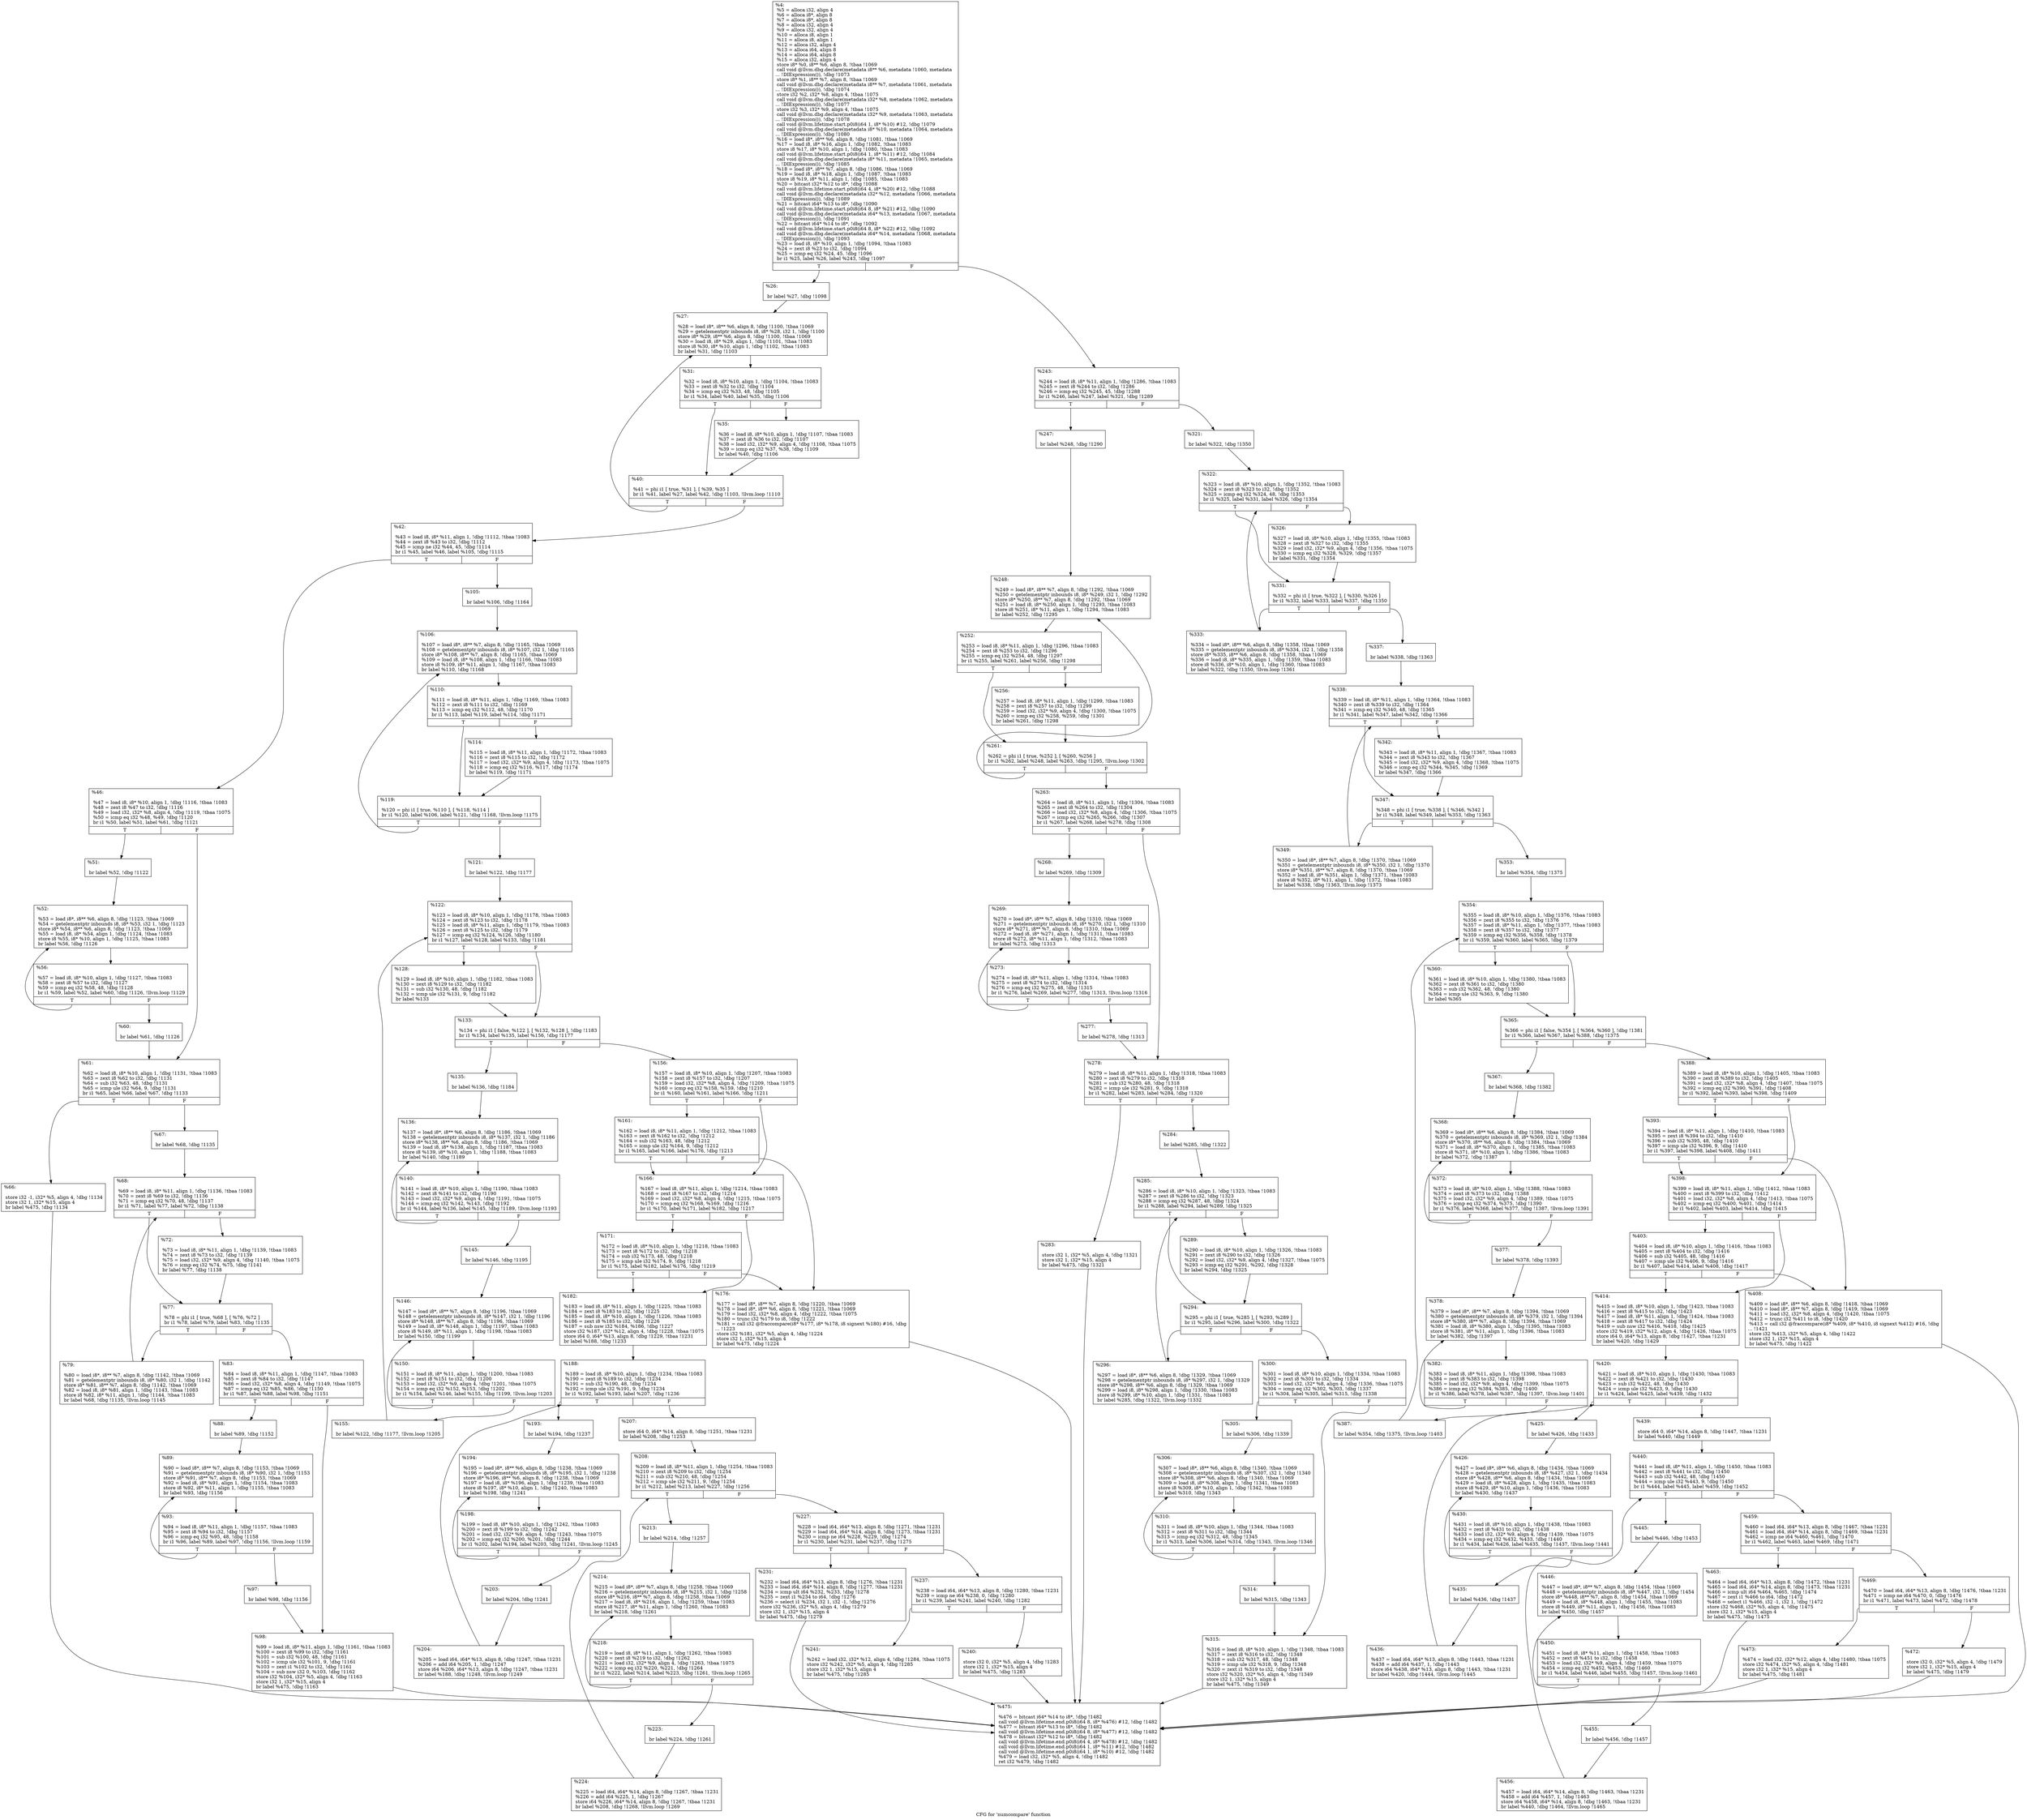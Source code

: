 digraph "CFG for 'numcompare' function" {
	label="CFG for 'numcompare' function";

	Node0xa3e6a0 [shape=record,label="{%4:\l  %5 = alloca i32, align 4\l  %6 = alloca i8*, align 8\l  %7 = alloca i8*, align 8\l  %8 = alloca i32, align 4\l  %9 = alloca i32, align 4\l  %10 = alloca i8, align 1\l  %11 = alloca i8, align 1\l  %12 = alloca i32, align 4\l  %13 = alloca i64, align 8\l  %14 = alloca i64, align 8\l  %15 = alloca i32, align 4\l  store i8* %0, i8** %6, align 8, !tbaa !1069\l  call void @llvm.dbg.declare(metadata i8** %6, metadata !1060, metadata\l... !DIExpression()), !dbg !1073\l  store i8* %1, i8** %7, align 8, !tbaa !1069\l  call void @llvm.dbg.declare(metadata i8** %7, metadata !1061, metadata\l... !DIExpression()), !dbg !1074\l  store i32 %2, i32* %8, align 4, !tbaa !1075\l  call void @llvm.dbg.declare(metadata i32* %8, metadata !1062, metadata\l... !DIExpression()), !dbg !1077\l  store i32 %3, i32* %9, align 4, !tbaa !1075\l  call void @llvm.dbg.declare(metadata i32* %9, metadata !1063, metadata\l... !DIExpression()), !dbg !1078\l  call void @llvm.lifetime.start.p0i8(i64 1, i8* %10) #12, !dbg !1079\l  call void @llvm.dbg.declare(metadata i8* %10, metadata !1064, metadata\l... !DIExpression()), !dbg !1080\l  %16 = load i8*, i8** %6, align 8, !dbg !1081, !tbaa !1069\l  %17 = load i8, i8* %16, align 1, !dbg !1082, !tbaa !1083\l  store i8 %17, i8* %10, align 1, !dbg !1080, !tbaa !1083\l  call void @llvm.lifetime.start.p0i8(i64 1, i8* %11) #12, !dbg !1084\l  call void @llvm.dbg.declare(metadata i8* %11, metadata !1065, metadata\l... !DIExpression()), !dbg !1085\l  %18 = load i8*, i8** %7, align 8, !dbg !1086, !tbaa !1069\l  %19 = load i8, i8* %18, align 1, !dbg !1087, !tbaa !1083\l  store i8 %19, i8* %11, align 1, !dbg !1085, !tbaa !1083\l  %20 = bitcast i32* %12 to i8*, !dbg !1088\l  call void @llvm.lifetime.start.p0i8(i64 4, i8* %20) #12, !dbg !1088\l  call void @llvm.dbg.declare(metadata i32* %12, metadata !1066, metadata\l... !DIExpression()), !dbg !1089\l  %21 = bitcast i64* %13 to i8*, !dbg !1090\l  call void @llvm.lifetime.start.p0i8(i64 8, i8* %21) #12, !dbg !1090\l  call void @llvm.dbg.declare(metadata i64* %13, metadata !1067, metadata\l... !DIExpression()), !dbg !1091\l  %22 = bitcast i64* %14 to i8*, !dbg !1092\l  call void @llvm.lifetime.start.p0i8(i64 8, i8* %22) #12, !dbg !1092\l  call void @llvm.dbg.declare(metadata i64* %14, metadata !1068, metadata\l... !DIExpression()), !dbg !1093\l  %23 = load i8, i8* %10, align 1, !dbg !1094, !tbaa !1083\l  %24 = zext i8 %23 to i32, !dbg !1094\l  %25 = icmp eq i32 %24, 45, !dbg !1096\l  br i1 %25, label %26, label %243, !dbg !1097\l|{<s0>T|<s1>F}}"];
	Node0xa3e6a0:s0 -> Node0xa3f510;
	Node0xa3e6a0:s1 -> Node0xa40910;
	Node0xa3f510 [shape=record,label="{%26:\l\l  br label %27, !dbg !1098\l}"];
	Node0xa3f510 -> Node0xa3f560;
	Node0xa3f560 [shape=record,label="{%27:\l\l  %28 = load i8*, i8** %6, align 8, !dbg !1100, !tbaa !1069\l  %29 = getelementptr inbounds i8, i8* %28, i32 1, !dbg !1100\l  store i8* %29, i8** %6, align 8, !dbg !1100, !tbaa !1069\l  %30 = load i8, i8* %29, align 1, !dbg !1101, !tbaa !1083\l  store i8 %30, i8* %10, align 1, !dbg !1102, !tbaa !1083\l  br label %31, !dbg !1103\l}"];
	Node0xa3f560 -> Node0xa3f5b0;
	Node0xa3f5b0 [shape=record,label="{%31:\l\l  %32 = load i8, i8* %10, align 1, !dbg !1104, !tbaa !1083\l  %33 = zext i8 %32 to i32, !dbg !1104\l  %34 = icmp eq i32 %33, 48, !dbg !1105\l  br i1 %34, label %40, label %35, !dbg !1106\l|{<s0>T|<s1>F}}"];
	Node0xa3f5b0:s0 -> Node0xa3f650;
	Node0xa3f5b0:s1 -> Node0xa3f600;
	Node0xa3f600 [shape=record,label="{%35:\l\l  %36 = load i8, i8* %10, align 1, !dbg !1107, !tbaa !1083\l  %37 = zext i8 %36 to i32, !dbg !1107\l  %38 = load i32, i32* %9, align 4, !dbg !1108, !tbaa !1075\l  %39 = icmp eq i32 %37, %38, !dbg !1109\l  br label %40, !dbg !1106\l}"];
	Node0xa3f600 -> Node0xa3f650;
	Node0xa3f650 [shape=record,label="{%40:\l\l  %41 = phi i1 [ true, %31 ], [ %39, %35 ]\l  br i1 %41, label %27, label %42, !dbg !1103, !llvm.loop !1110\l|{<s0>T|<s1>F}}"];
	Node0xa3f650:s0 -> Node0xa3f560;
	Node0xa3f650:s1 -> Node0xa3f6a0;
	Node0xa3f6a0 [shape=record,label="{%42:\l\l  %43 = load i8, i8* %11, align 1, !dbg !1112, !tbaa !1083\l  %44 = zext i8 %43 to i32, !dbg !1112\l  %45 = icmp ne i32 %44, 45, !dbg !1114\l  br i1 %45, label %46, label %105, !dbg !1115\l|{<s0>T|<s1>F}}"];
	Node0xa3f6a0:s0 -> Node0xa3f6f0;
	Node0xa3f6a0:s1 -> Node0xa3fc90;
	Node0xa3f6f0 [shape=record,label="{%46:\l\l  %47 = load i8, i8* %10, align 1, !dbg !1116, !tbaa !1083\l  %48 = zext i8 %47 to i32, !dbg !1116\l  %49 = load i32, i32* %8, align 4, !dbg !1119, !tbaa !1075\l  %50 = icmp eq i32 %48, %49, !dbg !1120\l  br i1 %50, label %51, label %61, !dbg !1121\l|{<s0>T|<s1>F}}"];
	Node0xa3f6f0:s0 -> Node0xa3f740;
	Node0xa3f6f0:s1 -> Node0xa3f880;
	Node0xa3f740 [shape=record,label="{%51:\l\l  br label %52, !dbg !1122\l}"];
	Node0xa3f740 -> Node0xa3f790;
	Node0xa3f790 [shape=record,label="{%52:\l\l  %53 = load i8*, i8** %6, align 8, !dbg !1123, !tbaa !1069\l  %54 = getelementptr inbounds i8, i8* %53, i32 1, !dbg !1123\l  store i8* %54, i8** %6, align 8, !dbg !1123, !tbaa !1069\l  %55 = load i8, i8* %54, align 1, !dbg !1124, !tbaa !1083\l  store i8 %55, i8* %10, align 1, !dbg !1125, !tbaa !1083\l  br label %56, !dbg !1126\l}"];
	Node0xa3f790 -> Node0xa3f7e0;
	Node0xa3f7e0 [shape=record,label="{%56:\l\l  %57 = load i8, i8* %10, align 1, !dbg !1127, !tbaa !1083\l  %58 = zext i8 %57 to i32, !dbg !1127\l  %59 = icmp eq i32 %58, 48, !dbg !1128\l  br i1 %59, label %52, label %60, !dbg !1126, !llvm.loop !1129\l|{<s0>T|<s1>F}}"];
	Node0xa3f7e0:s0 -> Node0xa3f790;
	Node0xa3f7e0:s1 -> Node0xa3f830;
	Node0xa3f830 [shape=record,label="{%60:\l\l  br label %61, !dbg !1126\l}"];
	Node0xa3f830 -> Node0xa3f880;
	Node0xa3f880 [shape=record,label="{%61:\l\l  %62 = load i8, i8* %10, align 1, !dbg !1131, !tbaa !1083\l  %63 = zext i8 %62 to i32, !dbg !1131\l  %64 = sub i32 %63, 48, !dbg !1131\l  %65 = icmp ule i32 %64, 9, !dbg !1131\l  br i1 %65, label %66, label %67, !dbg !1133\l|{<s0>T|<s1>F}}"];
	Node0xa3f880:s0 -> Node0xa3f8d0;
	Node0xa3f880:s1 -> Node0xa3f920;
	Node0xa3f8d0 [shape=record,label="{%66:\l\l  store i32 -1, i32* %5, align 4, !dbg !1134\l  store i32 1, i32* %15, align 4\l  br label %475, !dbg !1134\l}"];
	Node0xa3f8d0 -> Node0xa41ea0;
	Node0xa3f920 [shape=record,label="{%67:\l\l  br label %68, !dbg !1135\l}"];
	Node0xa3f920 -> Node0xa3f970;
	Node0xa3f970 [shape=record,label="{%68:\l\l  %69 = load i8, i8* %11, align 1, !dbg !1136, !tbaa !1083\l  %70 = zext i8 %69 to i32, !dbg !1136\l  %71 = icmp eq i32 %70, 48, !dbg !1137\l  br i1 %71, label %77, label %72, !dbg !1138\l|{<s0>T|<s1>F}}"];
	Node0xa3f970:s0 -> Node0xa3fa10;
	Node0xa3f970:s1 -> Node0xa3f9c0;
	Node0xa3f9c0 [shape=record,label="{%72:\l\l  %73 = load i8, i8* %11, align 1, !dbg !1139, !tbaa !1083\l  %74 = zext i8 %73 to i32, !dbg !1139\l  %75 = load i32, i32* %9, align 4, !dbg !1140, !tbaa !1075\l  %76 = icmp eq i32 %74, %75, !dbg !1141\l  br label %77, !dbg !1138\l}"];
	Node0xa3f9c0 -> Node0xa3fa10;
	Node0xa3fa10 [shape=record,label="{%77:\l\l  %78 = phi i1 [ true, %68 ], [ %76, %72 ]\l  br i1 %78, label %79, label %83, !dbg !1135\l|{<s0>T|<s1>F}}"];
	Node0xa3fa10:s0 -> Node0xa3fa60;
	Node0xa3fa10:s1 -> Node0xa3fab0;
	Node0xa3fa60 [shape=record,label="{%79:\l\l  %80 = load i8*, i8** %7, align 8, !dbg !1142, !tbaa !1069\l  %81 = getelementptr inbounds i8, i8* %80, i32 1, !dbg !1142\l  store i8* %81, i8** %7, align 8, !dbg !1142, !tbaa !1069\l  %82 = load i8, i8* %81, align 1, !dbg !1143, !tbaa !1083\l  store i8 %82, i8* %11, align 1, !dbg !1144, !tbaa !1083\l  br label %68, !dbg !1135, !llvm.loop !1145\l}"];
	Node0xa3fa60 -> Node0xa3f970;
	Node0xa3fab0 [shape=record,label="{%83:\l\l  %84 = load i8, i8* %11, align 1, !dbg !1147, !tbaa !1083\l  %85 = zext i8 %84 to i32, !dbg !1147\l  %86 = load i32, i32* %8, align 4, !dbg !1149, !tbaa !1075\l  %87 = icmp eq i32 %85, %86, !dbg !1150\l  br i1 %87, label %88, label %98, !dbg !1151\l|{<s0>T|<s1>F}}"];
	Node0xa3fab0:s0 -> Node0xa3fb00;
	Node0xa3fab0:s1 -> Node0xa3fc40;
	Node0xa3fb00 [shape=record,label="{%88:\l\l  br label %89, !dbg !1152\l}"];
	Node0xa3fb00 -> Node0xa3fb50;
	Node0xa3fb50 [shape=record,label="{%89:\l\l  %90 = load i8*, i8** %7, align 8, !dbg !1153, !tbaa !1069\l  %91 = getelementptr inbounds i8, i8* %90, i32 1, !dbg !1153\l  store i8* %91, i8** %7, align 8, !dbg !1153, !tbaa !1069\l  %92 = load i8, i8* %91, align 1, !dbg !1154, !tbaa !1083\l  store i8 %92, i8* %11, align 1, !dbg !1155, !tbaa !1083\l  br label %93, !dbg !1156\l}"];
	Node0xa3fb50 -> Node0xa3fba0;
	Node0xa3fba0 [shape=record,label="{%93:\l\l  %94 = load i8, i8* %11, align 1, !dbg !1157, !tbaa !1083\l  %95 = zext i8 %94 to i32, !dbg !1157\l  %96 = icmp eq i32 %95, 48, !dbg !1158\l  br i1 %96, label %89, label %97, !dbg !1156, !llvm.loop !1159\l|{<s0>T|<s1>F}}"];
	Node0xa3fba0:s0 -> Node0xa3fb50;
	Node0xa3fba0:s1 -> Node0xa3fbf0;
	Node0xa3fbf0 [shape=record,label="{%97:\l\l  br label %98, !dbg !1156\l}"];
	Node0xa3fbf0 -> Node0xa3fc40;
	Node0xa3fc40 [shape=record,label="{%98:\l\l  %99 = load i8, i8* %11, align 1, !dbg !1161, !tbaa !1083\l  %100 = zext i8 %99 to i32, !dbg !1161\l  %101 = sub i32 %100, 48, !dbg !1161\l  %102 = icmp ule i32 %101, 9, !dbg !1161\l  %103 = zext i1 %102 to i32, !dbg !1161\l  %104 = sub nsw i32 0, %103, !dbg !1162\l  store i32 %104, i32* %5, align 4, !dbg !1163\l  store i32 1, i32* %15, align 4\l  br label %475, !dbg !1163\l}"];
	Node0xa3fc40 -> Node0xa41ea0;
	Node0xa3fc90 [shape=record,label="{%105:\l\l  br label %106, !dbg !1164\l}"];
	Node0xa3fc90 -> Node0xa3fce0;
	Node0xa3fce0 [shape=record,label="{%106:\l\l  %107 = load i8*, i8** %7, align 8, !dbg !1165, !tbaa !1069\l  %108 = getelementptr inbounds i8, i8* %107, i32 1, !dbg !1165\l  store i8* %108, i8** %7, align 8, !dbg !1165, !tbaa !1069\l  %109 = load i8, i8* %108, align 1, !dbg !1166, !tbaa !1083\l  store i8 %109, i8* %11, align 1, !dbg !1167, !tbaa !1083\l  br label %110, !dbg !1168\l}"];
	Node0xa3fce0 -> Node0xa3fd30;
	Node0xa3fd30 [shape=record,label="{%110:\l\l  %111 = load i8, i8* %11, align 1, !dbg !1169, !tbaa !1083\l  %112 = zext i8 %111 to i32, !dbg !1169\l  %113 = icmp eq i32 %112, 48, !dbg !1170\l  br i1 %113, label %119, label %114, !dbg !1171\l|{<s0>T|<s1>F}}"];
	Node0xa3fd30:s0 -> Node0xa3fdd0;
	Node0xa3fd30:s1 -> Node0xa3fd80;
	Node0xa3fd80 [shape=record,label="{%114:\l\l  %115 = load i8, i8* %11, align 1, !dbg !1172, !tbaa !1083\l  %116 = zext i8 %115 to i32, !dbg !1172\l  %117 = load i32, i32* %9, align 4, !dbg !1173, !tbaa !1075\l  %118 = icmp eq i32 %116, %117, !dbg !1174\l  br label %119, !dbg !1171\l}"];
	Node0xa3fd80 -> Node0xa3fdd0;
	Node0xa3fdd0 [shape=record,label="{%119:\l\l  %120 = phi i1 [ true, %110 ], [ %118, %114 ]\l  br i1 %120, label %106, label %121, !dbg !1168, !llvm.loop !1175\l|{<s0>T|<s1>F}}"];
	Node0xa3fdd0:s0 -> Node0xa3fce0;
	Node0xa3fdd0:s1 -> Node0xa3fe20;
	Node0xa3fe20 [shape=record,label="{%121:\l\l  br label %122, !dbg !1177\l}"];
	Node0xa3fe20 -> Node0xa3fe70;
	Node0xa3fe70 [shape=record,label="{%122:\l\l  %123 = load i8, i8* %10, align 1, !dbg !1178, !tbaa !1083\l  %124 = zext i8 %123 to i32, !dbg !1178\l  %125 = load i8, i8* %11, align 1, !dbg !1179, !tbaa !1083\l  %126 = zext i8 %125 to i32, !dbg !1179\l  %127 = icmp eq i32 %124, %126, !dbg !1180\l  br i1 %127, label %128, label %133, !dbg !1181\l|{<s0>T|<s1>F}}"];
	Node0xa3fe70:s0 -> Node0xa3fec0;
	Node0xa3fe70:s1 -> Node0xa3ff10;
	Node0xa3fec0 [shape=record,label="{%128:\l\l  %129 = load i8, i8* %10, align 1, !dbg !1182, !tbaa !1083\l  %130 = zext i8 %129 to i32, !dbg !1182\l  %131 = sub i32 %130, 48, !dbg !1182\l  %132 = icmp ule i32 %131, 9, !dbg !1182\l  br label %133\l}"];
	Node0xa3fec0 -> Node0xa3ff10;
	Node0xa3ff10 [shape=record,label="{%133:\l\l  %134 = phi i1 [ false, %122 ], [ %132, %128 ], !dbg !1183\l  br i1 %134, label %135, label %156, !dbg !1177\l|{<s0>T|<s1>F}}"];
	Node0xa3ff10:s0 -> Node0xa3ff60;
	Node0xa3ff10:s1 -> Node0xa40190;
	Node0xa3ff60 [shape=record,label="{%135:\l\l  br label %136, !dbg !1184\l}"];
	Node0xa3ff60 -> Node0xa3ffb0;
	Node0xa3ffb0 [shape=record,label="{%136:\l\l  %137 = load i8*, i8** %6, align 8, !dbg !1186, !tbaa !1069\l  %138 = getelementptr inbounds i8, i8* %137, i32 1, !dbg !1186\l  store i8* %138, i8** %6, align 8, !dbg !1186, !tbaa !1069\l  %139 = load i8, i8* %138, align 1, !dbg !1187, !tbaa !1083\l  store i8 %139, i8* %10, align 1, !dbg !1188, !tbaa !1083\l  br label %140, !dbg !1189\l}"];
	Node0xa3ffb0 -> Node0xa40000;
	Node0xa40000 [shape=record,label="{%140:\l\l  %141 = load i8, i8* %10, align 1, !dbg !1190, !tbaa !1083\l  %142 = zext i8 %141 to i32, !dbg !1190\l  %143 = load i32, i32* %9, align 4, !dbg !1191, !tbaa !1075\l  %144 = icmp eq i32 %142, %143, !dbg !1192\l  br i1 %144, label %136, label %145, !dbg !1189, !llvm.loop !1193\l|{<s0>T|<s1>F}}"];
	Node0xa40000:s0 -> Node0xa3ffb0;
	Node0xa40000:s1 -> Node0xa40050;
	Node0xa40050 [shape=record,label="{%145:\l\l  br label %146, !dbg !1195\l}"];
	Node0xa40050 -> Node0xa400a0;
	Node0xa400a0 [shape=record,label="{%146:\l\l  %147 = load i8*, i8** %7, align 8, !dbg !1196, !tbaa !1069\l  %148 = getelementptr inbounds i8, i8* %147, i32 1, !dbg !1196\l  store i8* %148, i8** %7, align 8, !dbg !1196, !tbaa !1069\l  %149 = load i8, i8* %148, align 1, !dbg !1197, !tbaa !1083\l  store i8 %149, i8* %11, align 1, !dbg !1198, !tbaa !1083\l  br label %150, !dbg !1199\l}"];
	Node0xa400a0 -> Node0xa400f0;
	Node0xa400f0 [shape=record,label="{%150:\l\l  %151 = load i8, i8* %11, align 1, !dbg !1200, !tbaa !1083\l  %152 = zext i8 %151 to i32, !dbg !1200\l  %153 = load i32, i32* %9, align 4, !dbg !1201, !tbaa !1075\l  %154 = icmp eq i32 %152, %153, !dbg !1202\l  br i1 %154, label %146, label %155, !dbg !1199, !llvm.loop !1203\l|{<s0>T|<s1>F}}"];
	Node0xa400f0:s0 -> Node0xa400a0;
	Node0xa400f0:s1 -> Node0xa40140;
	Node0xa40140 [shape=record,label="{%155:\l\l  br label %122, !dbg !1177, !llvm.loop !1205\l}"];
	Node0xa40140 -> Node0xa3fe70;
	Node0xa40190 [shape=record,label="{%156:\l\l  %157 = load i8, i8* %10, align 1, !dbg !1207, !tbaa !1083\l  %158 = zext i8 %157 to i32, !dbg !1207\l  %159 = load i32, i32* %8, align 4, !dbg !1209, !tbaa !1075\l  %160 = icmp eq i32 %158, %159, !dbg !1210\l  br i1 %160, label %161, label %166, !dbg !1211\l|{<s0>T|<s1>F}}"];
	Node0xa40190:s0 -> Node0xa401e0;
	Node0xa40190:s1 -> Node0xa40230;
	Node0xa401e0 [shape=record,label="{%161:\l\l  %162 = load i8, i8* %11, align 1, !dbg !1212, !tbaa !1083\l  %163 = zext i8 %162 to i32, !dbg !1212\l  %164 = sub i32 %163, 48, !dbg !1212\l  %165 = icmp ule i32 %164, 9, !dbg !1212\l  br i1 %165, label %166, label %176, !dbg !1213\l|{<s0>T|<s1>F}}"];
	Node0xa401e0:s0 -> Node0xa40230;
	Node0xa401e0:s1 -> Node0xa402d0;
	Node0xa40230 [shape=record,label="{%166:\l\l  %167 = load i8, i8* %11, align 1, !dbg !1214, !tbaa !1083\l  %168 = zext i8 %167 to i32, !dbg !1214\l  %169 = load i32, i32* %8, align 4, !dbg !1215, !tbaa !1075\l  %170 = icmp eq i32 %168, %169, !dbg !1216\l  br i1 %170, label %171, label %182, !dbg !1217\l|{<s0>T|<s1>F}}"];
	Node0xa40230:s0 -> Node0xa40280;
	Node0xa40230:s1 -> Node0xa40320;
	Node0xa40280 [shape=record,label="{%171:\l\l  %172 = load i8, i8* %10, align 1, !dbg !1218, !tbaa !1083\l  %173 = zext i8 %172 to i32, !dbg !1218\l  %174 = sub i32 %173, 48, !dbg !1218\l  %175 = icmp ule i32 %174, 9, !dbg !1218\l  br i1 %175, label %182, label %176, !dbg !1219\l|{<s0>T|<s1>F}}"];
	Node0xa40280:s0 -> Node0xa40320;
	Node0xa40280:s1 -> Node0xa402d0;
	Node0xa402d0 [shape=record,label="{%176:\l\l  %177 = load i8*, i8** %7, align 8, !dbg !1220, !tbaa !1069\l  %178 = load i8*, i8** %6, align 8, !dbg !1221, !tbaa !1069\l  %179 = load i32, i32* %8, align 4, !dbg !1222, !tbaa !1075\l  %180 = trunc i32 %179 to i8, !dbg !1222\l  %181 = call i32 @fraccompare(i8* %177, i8* %178, i8 signext %180) #16, !dbg\l... !1223\l  store i32 %181, i32* %5, align 4, !dbg !1224\l  store i32 1, i32* %15, align 4\l  br label %475, !dbg !1224\l}"];
	Node0xa402d0 -> Node0xa41ea0;
	Node0xa40320 [shape=record,label="{%182:\l\l  %183 = load i8, i8* %11, align 1, !dbg !1225, !tbaa !1083\l  %184 = zext i8 %183 to i32, !dbg !1225\l  %185 = load i8, i8* %10, align 1, !dbg !1226, !tbaa !1083\l  %186 = zext i8 %185 to i32, !dbg !1226\l  %187 = sub nsw i32 %184, %186, !dbg !1227\l  store i32 %187, i32* %12, align 4, !dbg !1228, !tbaa !1075\l  store i64 0, i64* %13, align 8, !dbg !1229, !tbaa !1231\l  br label %188, !dbg !1233\l}"];
	Node0xa40320 -> Node0xa40370;
	Node0xa40370 [shape=record,label="{%188:\l\l  %189 = load i8, i8* %10, align 1, !dbg !1234, !tbaa !1083\l  %190 = zext i8 %189 to i32, !dbg !1234\l  %191 = sub i32 %190, 48, !dbg !1234\l  %192 = icmp ule i32 %191, 9, !dbg !1234\l  br i1 %192, label %193, label %207, !dbg !1236\l|{<s0>T|<s1>F}}"];
	Node0xa40370:s0 -> Node0xa403c0;
	Node0xa40370:s1 -> Node0xa40550;
	Node0xa403c0 [shape=record,label="{%193:\l\l  br label %194, !dbg !1237\l}"];
	Node0xa403c0 -> Node0xa40410;
	Node0xa40410 [shape=record,label="{%194:\l\l  %195 = load i8*, i8** %6, align 8, !dbg !1238, !tbaa !1069\l  %196 = getelementptr inbounds i8, i8* %195, i32 1, !dbg !1238\l  store i8* %196, i8** %6, align 8, !dbg !1238, !tbaa !1069\l  %197 = load i8, i8* %196, align 1, !dbg !1239, !tbaa !1083\l  store i8 %197, i8* %10, align 1, !dbg !1240, !tbaa !1083\l  br label %198, !dbg !1241\l}"];
	Node0xa40410 -> Node0xa40460;
	Node0xa40460 [shape=record,label="{%198:\l\l  %199 = load i8, i8* %10, align 1, !dbg !1242, !tbaa !1083\l  %200 = zext i8 %199 to i32, !dbg !1242\l  %201 = load i32, i32* %9, align 4, !dbg !1243, !tbaa !1075\l  %202 = icmp eq i32 %200, %201, !dbg !1244\l  br i1 %202, label %194, label %203, !dbg !1241, !llvm.loop !1245\l|{<s0>T|<s1>F}}"];
	Node0xa40460:s0 -> Node0xa40410;
	Node0xa40460:s1 -> Node0xa404b0;
	Node0xa404b0 [shape=record,label="{%203:\l\l  br label %204, !dbg !1241\l}"];
	Node0xa404b0 -> Node0xa40500;
	Node0xa40500 [shape=record,label="{%204:\l\l  %205 = load i64, i64* %13, align 8, !dbg !1247, !tbaa !1231\l  %206 = add i64 %205, 1, !dbg !1247\l  store i64 %206, i64* %13, align 8, !dbg !1247, !tbaa !1231\l  br label %188, !dbg !1248, !llvm.loop !1249\l}"];
	Node0xa40500 -> Node0xa40370;
	Node0xa40550 [shape=record,label="{%207:\l\l  store i64 0, i64* %14, align 8, !dbg !1251, !tbaa !1231\l  br label %208, !dbg !1253\l}"];
	Node0xa40550 -> Node0xa405a0;
	Node0xa405a0 [shape=record,label="{%208:\l\l  %209 = load i8, i8* %11, align 1, !dbg !1254, !tbaa !1083\l  %210 = zext i8 %209 to i32, !dbg !1254\l  %211 = sub i32 %210, 48, !dbg !1254\l  %212 = icmp ule i32 %211, 9, !dbg !1254\l  br i1 %212, label %213, label %227, !dbg !1256\l|{<s0>T|<s1>F}}"];
	Node0xa405a0:s0 -> Node0xa405f0;
	Node0xa405a0:s1 -> Node0xa40780;
	Node0xa405f0 [shape=record,label="{%213:\l\l  br label %214, !dbg !1257\l}"];
	Node0xa405f0 -> Node0xa40640;
	Node0xa40640 [shape=record,label="{%214:\l\l  %215 = load i8*, i8** %7, align 8, !dbg !1258, !tbaa !1069\l  %216 = getelementptr inbounds i8, i8* %215, i32 1, !dbg !1258\l  store i8* %216, i8** %7, align 8, !dbg !1258, !tbaa !1069\l  %217 = load i8, i8* %216, align 1, !dbg !1259, !tbaa !1083\l  store i8 %217, i8* %11, align 1, !dbg !1260, !tbaa !1083\l  br label %218, !dbg !1261\l}"];
	Node0xa40640 -> Node0xa40690;
	Node0xa40690 [shape=record,label="{%218:\l\l  %219 = load i8, i8* %11, align 1, !dbg !1262, !tbaa !1083\l  %220 = zext i8 %219 to i32, !dbg !1262\l  %221 = load i32, i32* %9, align 4, !dbg !1263, !tbaa !1075\l  %222 = icmp eq i32 %220, %221, !dbg !1264\l  br i1 %222, label %214, label %223, !dbg !1261, !llvm.loop !1265\l|{<s0>T|<s1>F}}"];
	Node0xa40690:s0 -> Node0xa40640;
	Node0xa40690:s1 -> Node0xa406e0;
	Node0xa406e0 [shape=record,label="{%223:\l\l  br label %224, !dbg !1261\l}"];
	Node0xa406e0 -> Node0xa40730;
	Node0xa40730 [shape=record,label="{%224:\l\l  %225 = load i64, i64* %14, align 8, !dbg !1267, !tbaa !1231\l  %226 = add i64 %225, 1, !dbg !1267\l  store i64 %226, i64* %14, align 8, !dbg !1267, !tbaa !1231\l  br label %208, !dbg !1268, !llvm.loop !1269\l}"];
	Node0xa40730 -> Node0xa405a0;
	Node0xa40780 [shape=record,label="{%227:\l\l  %228 = load i64, i64* %13, align 8, !dbg !1271, !tbaa !1231\l  %229 = load i64, i64* %14, align 8, !dbg !1273, !tbaa !1231\l  %230 = icmp ne i64 %228, %229, !dbg !1274\l  br i1 %230, label %231, label %237, !dbg !1275\l|{<s0>T|<s1>F}}"];
	Node0xa40780:s0 -> Node0xa407d0;
	Node0xa40780:s1 -> Node0xa40820;
	Node0xa407d0 [shape=record,label="{%231:\l\l  %232 = load i64, i64* %13, align 8, !dbg !1276, !tbaa !1231\l  %233 = load i64, i64* %14, align 8, !dbg !1277, !tbaa !1231\l  %234 = icmp ult i64 %232, %233, !dbg !1278\l  %235 = zext i1 %234 to i64, !dbg !1276\l  %236 = select i1 %234, i32 1, i32 -1, !dbg !1276\l  store i32 %236, i32* %5, align 4, !dbg !1279\l  store i32 1, i32* %15, align 4\l  br label %475, !dbg !1279\l}"];
	Node0xa407d0 -> Node0xa41ea0;
	Node0xa40820 [shape=record,label="{%237:\l\l  %238 = load i64, i64* %13, align 8, !dbg !1280, !tbaa !1231\l  %239 = icmp ne i64 %238, 0, !dbg !1280\l  br i1 %239, label %241, label %240, !dbg !1282\l|{<s0>T|<s1>F}}"];
	Node0xa40820:s0 -> Node0xa408c0;
	Node0xa40820:s1 -> Node0xa40870;
	Node0xa40870 [shape=record,label="{%240:\l\l  store i32 0, i32* %5, align 4, !dbg !1283\l  store i32 1, i32* %15, align 4\l  br label %475, !dbg !1283\l}"];
	Node0xa40870 -> Node0xa41ea0;
	Node0xa408c0 [shape=record,label="{%241:\l\l  %242 = load i32, i32* %12, align 4, !dbg !1284, !tbaa !1075\l  store i32 %242, i32* %5, align 4, !dbg !1285\l  store i32 1, i32* %15, align 4\l  br label %475, !dbg !1285\l}"];
	Node0xa408c0 -> Node0xa41ea0;
	Node0xa40910 [shape=record,label="{%243:\l\l  %244 = load i8, i8* %11, align 1, !dbg !1286, !tbaa !1083\l  %245 = zext i8 %244 to i32, !dbg !1286\l  %246 = icmp eq i32 %245, 45, !dbg !1288\l  br i1 %246, label %247, label %321, !dbg !1289\l|{<s0>T|<s1>F}}"];
	Node0xa40910:s0 -> Node0xa40960;
	Node0xa40910:s1 -> Node0xa41090;
	Node0xa40960 [shape=record,label="{%247:\l\l  br label %248, !dbg !1290\l}"];
	Node0xa40960 -> Node0xa409b0;
	Node0xa409b0 [shape=record,label="{%248:\l\l  %249 = load i8*, i8** %7, align 8, !dbg !1292, !tbaa !1069\l  %250 = getelementptr inbounds i8, i8* %249, i32 1, !dbg !1292\l  store i8* %250, i8** %7, align 8, !dbg !1292, !tbaa !1069\l  %251 = load i8, i8* %250, align 1, !dbg !1293, !tbaa !1083\l  store i8 %251, i8* %11, align 1, !dbg !1294, !tbaa !1083\l  br label %252, !dbg !1295\l}"];
	Node0xa409b0 -> Node0xa40a00;
	Node0xa40a00 [shape=record,label="{%252:\l\l  %253 = load i8, i8* %11, align 1, !dbg !1296, !tbaa !1083\l  %254 = zext i8 %253 to i32, !dbg !1296\l  %255 = icmp eq i32 %254, 48, !dbg !1297\l  br i1 %255, label %261, label %256, !dbg !1298\l|{<s0>T|<s1>F}}"];
	Node0xa40a00:s0 -> Node0xa40aa0;
	Node0xa40a00:s1 -> Node0xa40a50;
	Node0xa40a50 [shape=record,label="{%256:\l\l  %257 = load i8, i8* %11, align 1, !dbg !1299, !tbaa !1083\l  %258 = zext i8 %257 to i32, !dbg !1299\l  %259 = load i32, i32* %9, align 4, !dbg !1300, !tbaa !1075\l  %260 = icmp eq i32 %258, %259, !dbg !1301\l  br label %261, !dbg !1298\l}"];
	Node0xa40a50 -> Node0xa40aa0;
	Node0xa40aa0 [shape=record,label="{%261:\l\l  %262 = phi i1 [ true, %252 ], [ %260, %256 ]\l  br i1 %262, label %248, label %263, !dbg !1295, !llvm.loop !1302\l|{<s0>T|<s1>F}}"];
	Node0xa40aa0:s0 -> Node0xa409b0;
	Node0xa40aa0:s1 -> Node0xa40af0;
	Node0xa40af0 [shape=record,label="{%263:\l\l  %264 = load i8, i8* %11, align 1, !dbg !1304, !tbaa !1083\l  %265 = zext i8 %264 to i32, !dbg !1304\l  %266 = load i32, i32* %8, align 4, !dbg !1306, !tbaa !1075\l  %267 = icmp eq i32 %265, %266, !dbg !1307\l  br i1 %267, label %268, label %278, !dbg !1308\l|{<s0>T|<s1>F}}"];
	Node0xa40af0:s0 -> Node0xa40b40;
	Node0xa40af0:s1 -> Node0xa40c80;
	Node0xa40b40 [shape=record,label="{%268:\l\l  br label %269, !dbg !1309\l}"];
	Node0xa40b40 -> Node0xa40b90;
	Node0xa40b90 [shape=record,label="{%269:\l\l  %270 = load i8*, i8** %7, align 8, !dbg !1310, !tbaa !1069\l  %271 = getelementptr inbounds i8, i8* %270, i32 1, !dbg !1310\l  store i8* %271, i8** %7, align 8, !dbg !1310, !tbaa !1069\l  %272 = load i8, i8* %271, align 1, !dbg !1311, !tbaa !1083\l  store i8 %272, i8* %11, align 1, !dbg !1312, !tbaa !1083\l  br label %273, !dbg !1313\l}"];
	Node0xa40b90 -> Node0xa40be0;
	Node0xa40be0 [shape=record,label="{%273:\l\l  %274 = load i8, i8* %11, align 1, !dbg !1314, !tbaa !1083\l  %275 = zext i8 %274 to i32, !dbg !1314\l  %276 = icmp eq i32 %275, 48, !dbg !1315\l  br i1 %276, label %269, label %277, !dbg !1313, !llvm.loop !1316\l|{<s0>T|<s1>F}}"];
	Node0xa40be0:s0 -> Node0xa40b90;
	Node0xa40be0:s1 -> Node0xa40c30;
	Node0xa40c30 [shape=record,label="{%277:\l\l  br label %278, !dbg !1313\l}"];
	Node0xa40c30 -> Node0xa40c80;
	Node0xa40c80 [shape=record,label="{%278:\l\l  %279 = load i8, i8* %11, align 1, !dbg !1318, !tbaa !1083\l  %280 = zext i8 %279 to i32, !dbg !1318\l  %281 = sub i32 %280, 48, !dbg !1318\l  %282 = icmp ule i32 %281, 9, !dbg !1318\l  br i1 %282, label %283, label %284, !dbg !1320\l|{<s0>T|<s1>F}}"];
	Node0xa40c80:s0 -> Node0xa40cd0;
	Node0xa40c80:s1 -> Node0xa40d20;
	Node0xa40cd0 [shape=record,label="{%283:\l\l  store i32 1, i32* %5, align 4, !dbg !1321\l  store i32 1, i32* %15, align 4\l  br label %475, !dbg !1321\l}"];
	Node0xa40cd0 -> Node0xa41ea0;
	Node0xa40d20 [shape=record,label="{%284:\l\l  br label %285, !dbg !1322\l}"];
	Node0xa40d20 -> Node0xa40d70;
	Node0xa40d70 [shape=record,label="{%285:\l\l  %286 = load i8, i8* %10, align 1, !dbg !1323, !tbaa !1083\l  %287 = zext i8 %286 to i32, !dbg !1323\l  %288 = icmp eq i32 %287, 48, !dbg !1324\l  br i1 %288, label %294, label %289, !dbg !1325\l|{<s0>T|<s1>F}}"];
	Node0xa40d70:s0 -> Node0xa40e10;
	Node0xa40d70:s1 -> Node0xa40dc0;
	Node0xa40dc0 [shape=record,label="{%289:\l\l  %290 = load i8, i8* %10, align 1, !dbg !1326, !tbaa !1083\l  %291 = zext i8 %290 to i32, !dbg !1326\l  %292 = load i32, i32* %9, align 4, !dbg !1327, !tbaa !1075\l  %293 = icmp eq i32 %291, %292, !dbg !1328\l  br label %294, !dbg !1325\l}"];
	Node0xa40dc0 -> Node0xa40e10;
	Node0xa40e10 [shape=record,label="{%294:\l\l  %295 = phi i1 [ true, %285 ], [ %293, %289 ]\l  br i1 %295, label %296, label %300, !dbg !1322\l|{<s0>T|<s1>F}}"];
	Node0xa40e10:s0 -> Node0xa40e60;
	Node0xa40e10:s1 -> Node0xa40eb0;
	Node0xa40e60 [shape=record,label="{%296:\l\l  %297 = load i8*, i8** %6, align 8, !dbg !1329, !tbaa !1069\l  %298 = getelementptr inbounds i8, i8* %297, i32 1, !dbg !1329\l  store i8* %298, i8** %6, align 8, !dbg !1329, !tbaa !1069\l  %299 = load i8, i8* %298, align 1, !dbg !1330, !tbaa !1083\l  store i8 %299, i8* %10, align 1, !dbg !1331, !tbaa !1083\l  br label %285, !dbg !1322, !llvm.loop !1332\l}"];
	Node0xa40e60 -> Node0xa40d70;
	Node0xa40eb0 [shape=record,label="{%300:\l\l  %301 = load i8, i8* %10, align 1, !dbg !1334, !tbaa !1083\l  %302 = zext i8 %301 to i32, !dbg !1334\l  %303 = load i32, i32* %8, align 4, !dbg !1336, !tbaa !1075\l  %304 = icmp eq i32 %302, %303, !dbg !1337\l  br i1 %304, label %305, label %315, !dbg !1338\l|{<s0>T|<s1>F}}"];
	Node0xa40eb0:s0 -> Node0xa40f00;
	Node0xa40eb0:s1 -> Node0xa41040;
	Node0xa40f00 [shape=record,label="{%305:\l\l  br label %306, !dbg !1339\l}"];
	Node0xa40f00 -> Node0xa40f50;
	Node0xa40f50 [shape=record,label="{%306:\l\l  %307 = load i8*, i8** %6, align 8, !dbg !1340, !tbaa !1069\l  %308 = getelementptr inbounds i8, i8* %307, i32 1, !dbg !1340\l  store i8* %308, i8** %6, align 8, !dbg !1340, !tbaa !1069\l  %309 = load i8, i8* %308, align 1, !dbg !1341, !tbaa !1083\l  store i8 %309, i8* %10, align 1, !dbg !1342, !tbaa !1083\l  br label %310, !dbg !1343\l}"];
	Node0xa40f50 -> Node0xa40fa0;
	Node0xa40fa0 [shape=record,label="{%310:\l\l  %311 = load i8, i8* %10, align 1, !dbg !1344, !tbaa !1083\l  %312 = zext i8 %311 to i32, !dbg !1344\l  %313 = icmp eq i32 %312, 48, !dbg !1345\l  br i1 %313, label %306, label %314, !dbg !1343, !llvm.loop !1346\l|{<s0>T|<s1>F}}"];
	Node0xa40fa0:s0 -> Node0xa40f50;
	Node0xa40fa0:s1 -> Node0xa40ff0;
	Node0xa40ff0 [shape=record,label="{%314:\l\l  br label %315, !dbg !1343\l}"];
	Node0xa40ff0 -> Node0xa41040;
	Node0xa41040 [shape=record,label="{%315:\l\l  %316 = load i8, i8* %10, align 1, !dbg !1348, !tbaa !1083\l  %317 = zext i8 %316 to i32, !dbg !1348\l  %318 = sub i32 %317, 48, !dbg !1348\l  %319 = icmp ule i32 %318, 9, !dbg !1348\l  %320 = zext i1 %319 to i32, !dbg !1348\l  store i32 %320, i32* %5, align 4, !dbg !1349\l  store i32 1, i32* %15, align 4\l  br label %475, !dbg !1349\l}"];
	Node0xa41040 -> Node0xa41ea0;
	Node0xa41090 [shape=record,label="{%321:\l\l  br label %322, !dbg !1350\l}"];
	Node0xa41090 -> Node0xa410e0;
	Node0xa410e0 [shape=record,label="{%322:\l\l  %323 = load i8, i8* %10, align 1, !dbg !1352, !tbaa !1083\l  %324 = zext i8 %323 to i32, !dbg !1352\l  %325 = icmp eq i32 %324, 48, !dbg !1353\l  br i1 %325, label %331, label %326, !dbg !1354\l|{<s0>T|<s1>F}}"];
	Node0xa410e0:s0 -> Node0xa41180;
	Node0xa410e0:s1 -> Node0xa41130;
	Node0xa41130 [shape=record,label="{%326:\l\l  %327 = load i8, i8* %10, align 1, !dbg !1355, !tbaa !1083\l  %328 = zext i8 %327 to i32, !dbg !1355\l  %329 = load i32, i32* %9, align 4, !dbg !1356, !tbaa !1075\l  %330 = icmp eq i32 %328, %329, !dbg !1357\l  br label %331, !dbg !1354\l}"];
	Node0xa41130 -> Node0xa41180;
	Node0xa41180 [shape=record,label="{%331:\l\l  %332 = phi i1 [ true, %322 ], [ %330, %326 ]\l  br i1 %332, label %333, label %337, !dbg !1350\l|{<s0>T|<s1>F}}"];
	Node0xa41180:s0 -> Node0xa411d0;
	Node0xa41180:s1 -> Node0xa41220;
	Node0xa411d0 [shape=record,label="{%333:\l\l  %334 = load i8*, i8** %6, align 8, !dbg !1358, !tbaa !1069\l  %335 = getelementptr inbounds i8, i8* %334, i32 1, !dbg !1358\l  store i8* %335, i8** %6, align 8, !dbg !1358, !tbaa !1069\l  %336 = load i8, i8* %335, align 1, !dbg !1359, !tbaa !1083\l  store i8 %336, i8* %10, align 1, !dbg !1360, !tbaa !1083\l  br label %322, !dbg !1350, !llvm.loop !1361\l}"];
	Node0xa411d0 -> Node0xa410e0;
	Node0xa41220 [shape=record,label="{%337:\l\l  br label %338, !dbg !1363\l}"];
	Node0xa41220 -> Node0xa41270;
	Node0xa41270 [shape=record,label="{%338:\l\l  %339 = load i8, i8* %11, align 1, !dbg !1364, !tbaa !1083\l  %340 = zext i8 %339 to i32, !dbg !1364\l  %341 = icmp eq i32 %340, 48, !dbg !1365\l  br i1 %341, label %347, label %342, !dbg !1366\l|{<s0>T|<s1>F}}"];
	Node0xa41270:s0 -> Node0xa41310;
	Node0xa41270:s1 -> Node0xa412c0;
	Node0xa412c0 [shape=record,label="{%342:\l\l  %343 = load i8, i8* %11, align 1, !dbg !1367, !tbaa !1083\l  %344 = zext i8 %343 to i32, !dbg !1367\l  %345 = load i32, i32* %9, align 4, !dbg !1368, !tbaa !1075\l  %346 = icmp eq i32 %344, %345, !dbg !1369\l  br label %347, !dbg !1366\l}"];
	Node0xa412c0 -> Node0xa41310;
	Node0xa41310 [shape=record,label="{%347:\l\l  %348 = phi i1 [ true, %338 ], [ %346, %342 ]\l  br i1 %348, label %349, label %353, !dbg !1363\l|{<s0>T|<s1>F}}"];
	Node0xa41310:s0 -> Node0xa41360;
	Node0xa41310:s1 -> Node0xa413b0;
	Node0xa41360 [shape=record,label="{%349:\l\l  %350 = load i8*, i8** %7, align 8, !dbg !1370, !tbaa !1069\l  %351 = getelementptr inbounds i8, i8* %350, i32 1, !dbg !1370\l  store i8* %351, i8** %7, align 8, !dbg !1370, !tbaa !1069\l  %352 = load i8, i8* %351, align 1, !dbg !1371, !tbaa !1083\l  store i8 %352, i8* %11, align 1, !dbg !1372, !tbaa !1083\l  br label %338, !dbg !1363, !llvm.loop !1373\l}"];
	Node0xa41360 -> Node0xa41270;
	Node0xa413b0 [shape=record,label="{%353:\l\l  br label %354, !dbg !1375\l}"];
	Node0xa413b0 -> Node0xa41400;
	Node0xa41400 [shape=record,label="{%354:\l\l  %355 = load i8, i8* %10, align 1, !dbg !1376, !tbaa !1083\l  %356 = zext i8 %355 to i32, !dbg !1376\l  %357 = load i8, i8* %11, align 1, !dbg !1377, !tbaa !1083\l  %358 = zext i8 %357 to i32, !dbg !1377\l  %359 = icmp eq i32 %356, %358, !dbg !1378\l  br i1 %359, label %360, label %365, !dbg !1379\l|{<s0>T|<s1>F}}"];
	Node0xa41400:s0 -> Node0xa41450;
	Node0xa41400:s1 -> Node0xa414a0;
	Node0xa41450 [shape=record,label="{%360:\l\l  %361 = load i8, i8* %10, align 1, !dbg !1380, !tbaa !1083\l  %362 = zext i8 %361 to i32, !dbg !1380\l  %363 = sub i32 %362, 48, !dbg !1380\l  %364 = icmp ule i32 %363, 9, !dbg !1380\l  br label %365\l}"];
	Node0xa41450 -> Node0xa414a0;
	Node0xa414a0 [shape=record,label="{%365:\l\l  %366 = phi i1 [ false, %354 ], [ %364, %360 ], !dbg !1381\l  br i1 %366, label %367, label %388, !dbg !1375\l|{<s0>T|<s1>F}}"];
	Node0xa414a0:s0 -> Node0xa414f0;
	Node0xa414a0:s1 -> Node0xa41720;
	Node0xa414f0 [shape=record,label="{%367:\l\l  br label %368, !dbg !1382\l}"];
	Node0xa414f0 -> Node0xa41540;
	Node0xa41540 [shape=record,label="{%368:\l\l  %369 = load i8*, i8** %6, align 8, !dbg !1384, !tbaa !1069\l  %370 = getelementptr inbounds i8, i8* %369, i32 1, !dbg !1384\l  store i8* %370, i8** %6, align 8, !dbg !1384, !tbaa !1069\l  %371 = load i8, i8* %370, align 1, !dbg !1385, !tbaa !1083\l  store i8 %371, i8* %10, align 1, !dbg !1386, !tbaa !1083\l  br label %372, !dbg !1387\l}"];
	Node0xa41540 -> Node0xa41590;
	Node0xa41590 [shape=record,label="{%372:\l\l  %373 = load i8, i8* %10, align 1, !dbg !1388, !tbaa !1083\l  %374 = zext i8 %373 to i32, !dbg !1388\l  %375 = load i32, i32* %9, align 4, !dbg !1389, !tbaa !1075\l  %376 = icmp eq i32 %374, %375, !dbg !1390\l  br i1 %376, label %368, label %377, !dbg !1387, !llvm.loop !1391\l|{<s0>T|<s1>F}}"];
	Node0xa41590:s0 -> Node0xa41540;
	Node0xa41590:s1 -> Node0xa415e0;
	Node0xa415e0 [shape=record,label="{%377:\l\l  br label %378, !dbg !1393\l}"];
	Node0xa415e0 -> Node0xa41630;
	Node0xa41630 [shape=record,label="{%378:\l\l  %379 = load i8*, i8** %7, align 8, !dbg !1394, !tbaa !1069\l  %380 = getelementptr inbounds i8, i8* %379, i32 1, !dbg !1394\l  store i8* %380, i8** %7, align 8, !dbg !1394, !tbaa !1069\l  %381 = load i8, i8* %380, align 1, !dbg !1395, !tbaa !1083\l  store i8 %381, i8* %11, align 1, !dbg !1396, !tbaa !1083\l  br label %382, !dbg !1397\l}"];
	Node0xa41630 -> Node0xa41680;
	Node0xa41680 [shape=record,label="{%382:\l\l  %383 = load i8, i8* %11, align 1, !dbg !1398, !tbaa !1083\l  %384 = zext i8 %383 to i32, !dbg !1398\l  %385 = load i32, i32* %9, align 4, !dbg !1399, !tbaa !1075\l  %386 = icmp eq i32 %384, %385, !dbg !1400\l  br i1 %386, label %378, label %387, !dbg !1397, !llvm.loop !1401\l|{<s0>T|<s1>F}}"];
	Node0xa41680:s0 -> Node0xa41630;
	Node0xa41680:s1 -> Node0xa416d0;
	Node0xa416d0 [shape=record,label="{%387:\l\l  br label %354, !dbg !1375, !llvm.loop !1403\l}"];
	Node0xa416d0 -> Node0xa41400;
	Node0xa41720 [shape=record,label="{%388:\l\l  %389 = load i8, i8* %10, align 1, !dbg !1405, !tbaa !1083\l  %390 = zext i8 %389 to i32, !dbg !1405\l  %391 = load i32, i32* %8, align 4, !dbg !1407, !tbaa !1075\l  %392 = icmp eq i32 %390, %391, !dbg !1408\l  br i1 %392, label %393, label %398, !dbg !1409\l|{<s0>T|<s1>F}}"];
	Node0xa41720:s0 -> Node0xa41770;
	Node0xa41720:s1 -> Node0xa417c0;
	Node0xa41770 [shape=record,label="{%393:\l\l  %394 = load i8, i8* %11, align 1, !dbg !1410, !tbaa !1083\l  %395 = zext i8 %394 to i32, !dbg !1410\l  %396 = sub i32 %395, 48, !dbg !1410\l  %397 = icmp ule i32 %396, 9, !dbg !1410\l  br i1 %397, label %398, label %408, !dbg !1411\l|{<s0>T|<s1>F}}"];
	Node0xa41770:s0 -> Node0xa417c0;
	Node0xa41770:s1 -> Node0xa41860;
	Node0xa417c0 [shape=record,label="{%398:\l\l  %399 = load i8, i8* %11, align 1, !dbg !1412, !tbaa !1083\l  %400 = zext i8 %399 to i32, !dbg !1412\l  %401 = load i32, i32* %8, align 4, !dbg !1413, !tbaa !1075\l  %402 = icmp eq i32 %400, %401, !dbg !1414\l  br i1 %402, label %403, label %414, !dbg !1415\l|{<s0>T|<s1>F}}"];
	Node0xa417c0:s0 -> Node0xa41810;
	Node0xa417c0:s1 -> Node0xa418b0;
	Node0xa41810 [shape=record,label="{%403:\l\l  %404 = load i8, i8* %10, align 1, !dbg !1416, !tbaa !1083\l  %405 = zext i8 %404 to i32, !dbg !1416\l  %406 = sub i32 %405, 48, !dbg !1416\l  %407 = icmp ule i32 %406, 9, !dbg !1416\l  br i1 %407, label %414, label %408, !dbg !1417\l|{<s0>T|<s1>F}}"];
	Node0xa41810:s0 -> Node0xa418b0;
	Node0xa41810:s1 -> Node0xa41860;
	Node0xa41860 [shape=record,label="{%408:\l\l  %409 = load i8*, i8** %6, align 8, !dbg !1418, !tbaa !1069\l  %410 = load i8*, i8** %7, align 8, !dbg !1419, !tbaa !1069\l  %411 = load i32, i32* %8, align 4, !dbg !1420, !tbaa !1075\l  %412 = trunc i32 %411 to i8, !dbg !1420\l  %413 = call i32 @fraccompare(i8* %409, i8* %410, i8 signext %412) #16, !dbg\l... !1421\l  store i32 %413, i32* %5, align 4, !dbg !1422\l  store i32 1, i32* %15, align 4\l  br label %475, !dbg !1422\l}"];
	Node0xa41860 -> Node0xa41ea0;
	Node0xa418b0 [shape=record,label="{%414:\l\l  %415 = load i8, i8* %10, align 1, !dbg !1423, !tbaa !1083\l  %416 = zext i8 %415 to i32, !dbg !1423\l  %417 = load i8, i8* %11, align 1, !dbg !1424, !tbaa !1083\l  %418 = zext i8 %417 to i32, !dbg !1424\l  %419 = sub nsw i32 %416, %418, !dbg !1425\l  store i32 %419, i32* %12, align 4, !dbg !1426, !tbaa !1075\l  store i64 0, i64* %13, align 8, !dbg !1427, !tbaa !1231\l  br label %420, !dbg !1429\l}"];
	Node0xa418b0 -> Node0xa41900;
	Node0xa41900 [shape=record,label="{%420:\l\l  %421 = load i8, i8* %10, align 1, !dbg !1430, !tbaa !1083\l  %422 = zext i8 %421 to i32, !dbg !1430\l  %423 = sub i32 %422, 48, !dbg !1430\l  %424 = icmp ule i32 %423, 9, !dbg !1430\l  br i1 %424, label %425, label %439, !dbg !1432\l|{<s0>T|<s1>F}}"];
	Node0xa41900:s0 -> Node0xa41950;
	Node0xa41900:s1 -> Node0xa41ae0;
	Node0xa41950 [shape=record,label="{%425:\l\l  br label %426, !dbg !1433\l}"];
	Node0xa41950 -> Node0xa419a0;
	Node0xa419a0 [shape=record,label="{%426:\l\l  %427 = load i8*, i8** %6, align 8, !dbg !1434, !tbaa !1069\l  %428 = getelementptr inbounds i8, i8* %427, i32 1, !dbg !1434\l  store i8* %428, i8** %6, align 8, !dbg !1434, !tbaa !1069\l  %429 = load i8, i8* %428, align 1, !dbg !1435, !tbaa !1083\l  store i8 %429, i8* %10, align 1, !dbg !1436, !tbaa !1083\l  br label %430, !dbg !1437\l}"];
	Node0xa419a0 -> Node0xa419f0;
	Node0xa419f0 [shape=record,label="{%430:\l\l  %431 = load i8, i8* %10, align 1, !dbg !1438, !tbaa !1083\l  %432 = zext i8 %431 to i32, !dbg !1438\l  %433 = load i32, i32* %9, align 4, !dbg !1439, !tbaa !1075\l  %434 = icmp eq i32 %432, %433, !dbg !1440\l  br i1 %434, label %426, label %435, !dbg !1437, !llvm.loop !1441\l|{<s0>T|<s1>F}}"];
	Node0xa419f0:s0 -> Node0xa419a0;
	Node0xa419f0:s1 -> Node0xa41a40;
	Node0xa41a40 [shape=record,label="{%435:\l\l  br label %436, !dbg !1437\l}"];
	Node0xa41a40 -> Node0xa41a90;
	Node0xa41a90 [shape=record,label="{%436:\l\l  %437 = load i64, i64* %13, align 8, !dbg !1443, !tbaa !1231\l  %438 = add i64 %437, 1, !dbg !1443\l  store i64 %438, i64* %13, align 8, !dbg !1443, !tbaa !1231\l  br label %420, !dbg !1444, !llvm.loop !1445\l}"];
	Node0xa41a90 -> Node0xa41900;
	Node0xa41ae0 [shape=record,label="{%439:\l\l  store i64 0, i64* %14, align 8, !dbg !1447, !tbaa !1231\l  br label %440, !dbg !1449\l}"];
	Node0xa41ae0 -> Node0xa41b30;
	Node0xa41b30 [shape=record,label="{%440:\l\l  %441 = load i8, i8* %11, align 1, !dbg !1450, !tbaa !1083\l  %442 = zext i8 %441 to i32, !dbg !1450\l  %443 = sub i32 %442, 48, !dbg !1450\l  %444 = icmp ule i32 %443, 9, !dbg !1450\l  br i1 %444, label %445, label %459, !dbg !1452\l|{<s0>T|<s1>F}}"];
	Node0xa41b30:s0 -> Node0xa41b80;
	Node0xa41b30:s1 -> Node0xa41d10;
	Node0xa41b80 [shape=record,label="{%445:\l\l  br label %446, !dbg !1453\l}"];
	Node0xa41b80 -> Node0xa41bd0;
	Node0xa41bd0 [shape=record,label="{%446:\l\l  %447 = load i8*, i8** %7, align 8, !dbg !1454, !tbaa !1069\l  %448 = getelementptr inbounds i8, i8* %447, i32 1, !dbg !1454\l  store i8* %448, i8** %7, align 8, !dbg !1454, !tbaa !1069\l  %449 = load i8, i8* %448, align 1, !dbg !1455, !tbaa !1083\l  store i8 %449, i8* %11, align 1, !dbg !1456, !tbaa !1083\l  br label %450, !dbg !1457\l}"];
	Node0xa41bd0 -> Node0xa41c20;
	Node0xa41c20 [shape=record,label="{%450:\l\l  %451 = load i8, i8* %11, align 1, !dbg !1458, !tbaa !1083\l  %452 = zext i8 %451 to i32, !dbg !1458\l  %453 = load i32, i32* %9, align 4, !dbg !1459, !tbaa !1075\l  %454 = icmp eq i32 %452, %453, !dbg !1460\l  br i1 %454, label %446, label %455, !dbg !1457, !llvm.loop !1461\l|{<s0>T|<s1>F}}"];
	Node0xa41c20:s0 -> Node0xa41bd0;
	Node0xa41c20:s1 -> Node0xa41c70;
	Node0xa41c70 [shape=record,label="{%455:\l\l  br label %456, !dbg !1457\l}"];
	Node0xa41c70 -> Node0xa41cc0;
	Node0xa41cc0 [shape=record,label="{%456:\l\l  %457 = load i64, i64* %14, align 8, !dbg !1463, !tbaa !1231\l  %458 = add i64 %457, 1, !dbg !1463\l  store i64 %458, i64* %14, align 8, !dbg !1463, !tbaa !1231\l  br label %440, !dbg !1464, !llvm.loop !1465\l}"];
	Node0xa41cc0 -> Node0xa41b30;
	Node0xa41d10 [shape=record,label="{%459:\l\l  %460 = load i64, i64* %13, align 8, !dbg !1467, !tbaa !1231\l  %461 = load i64, i64* %14, align 8, !dbg !1469, !tbaa !1231\l  %462 = icmp ne i64 %460, %461, !dbg !1470\l  br i1 %462, label %463, label %469, !dbg !1471\l|{<s0>T|<s1>F}}"];
	Node0xa41d10:s0 -> Node0xa41d60;
	Node0xa41d10:s1 -> Node0xa41db0;
	Node0xa41d60 [shape=record,label="{%463:\l\l  %464 = load i64, i64* %13, align 8, !dbg !1472, !tbaa !1231\l  %465 = load i64, i64* %14, align 8, !dbg !1473, !tbaa !1231\l  %466 = icmp ult i64 %464, %465, !dbg !1474\l  %467 = zext i1 %466 to i64, !dbg !1472\l  %468 = select i1 %466, i32 -1, i32 1, !dbg !1472\l  store i32 %468, i32* %5, align 4, !dbg !1475\l  store i32 1, i32* %15, align 4\l  br label %475, !dbg !1475\l}"];
	Node0xa41d60 -> Node0xa41ea0;
	Node0xa41db0 [shape=record,label="{%469:\l\l  %470 = load i64, i64* %13, align 8, !dbg !1476, !tbaa !1231\l  %471 = icmp ne i64 %470, 0, !dbg !1476\l  br i1 %471, label %473, label %472, !dbg !1478\l|{<s0>T|<s1>F}}"];
	Node0xa41db0:s0 -> Node0xa41e50;
	Node0xa41db0:s1 -> Node0xa41e00;
	Node0xa41e00 [shape=record,label="{%472:\l\l  store i32 0, i32* %5, align 4, !dbg !1479\l  store i32 1, i32* %15, align 4\l  br label %475, !dbg !1479\l}"];
	Node0xa41e00 -> Node0xa41ea0;
	Node0xa41e50 [shape=record,label="{%473:\l\l  %474 = load i32, i32* %12, align 4, !dbg !1480, !tbaa !1075\l  store i32 %474, i32* %5, align 4, !dbg !1481\l  store i32 1, i32* %15, align 4\l  br label %475, !dbg !1481\l}"];
	Node0xa41e50 -> Node0xa41ea0;
	Node0xa41ea0 [shape=record,label="{%475:\l\l  %476 = bitcast i64* %14 to i8*, !dbg !1482\l  call void @llvm.lifetime.end.p0i8(i64 8, i8* %476) #12, !dbg !1482\l  %477 = bitcast i64* %13 to i8*, !dbg !1482\l  call void @llvm.lifetime.end.p0i8(i64 8, i8* %477) #12, !dbg !1482\l  %478 = bitcast i32* %12 to i8*, !dbg !1482\l  call void @llvm.lifetime.end.p0i8(i64 4, i8* %478) #12, !dbg !1482\l  call void @llvm.lifetime.end.p0i8(i64 1, i8* %11) #12, !dbg !1482\l  call void @llvm.lifetime.end.p0i8(i64 1, i8* %10) #12, !dbg !1482\l  %479 = load i32, i32* %5, align 4, !dbg !1482\l  ret i32 %479, !dbg !1482\l}"];
}
